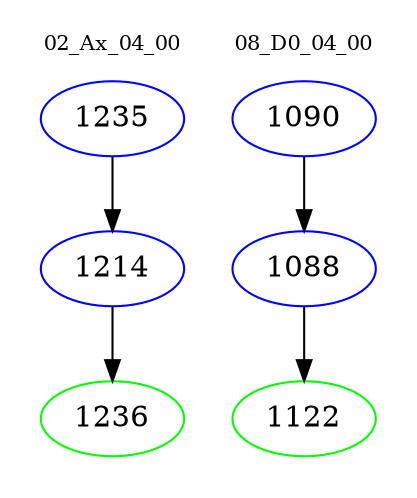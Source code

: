 digraph{
subgraph cluster_0 {
color = white
label = "02_Ax_04_00";
fontsize=10;
T0_1235 [label="1235", color="blue"]
T0_1235 -> T0_1214 [color="black"]
T0_1214 [label="1214", color="blue"]
T0_1214 -> T0_1236 [color="black"]
T0_1236 [label="1236", color="green"]
}
subgraph cluster_1 {
color = white
label = "08_D0_04_00";
fontsize=10;
T1_1090 [label="1090", color="blue"]
T1_1090 -> T1_1088 [color="black"]
T1_1088 [label="1088", color="blue"]
T1_1088 -> T1_1122 [color="black"]
T1_1122 [label="1122", color="green"]
}
}
